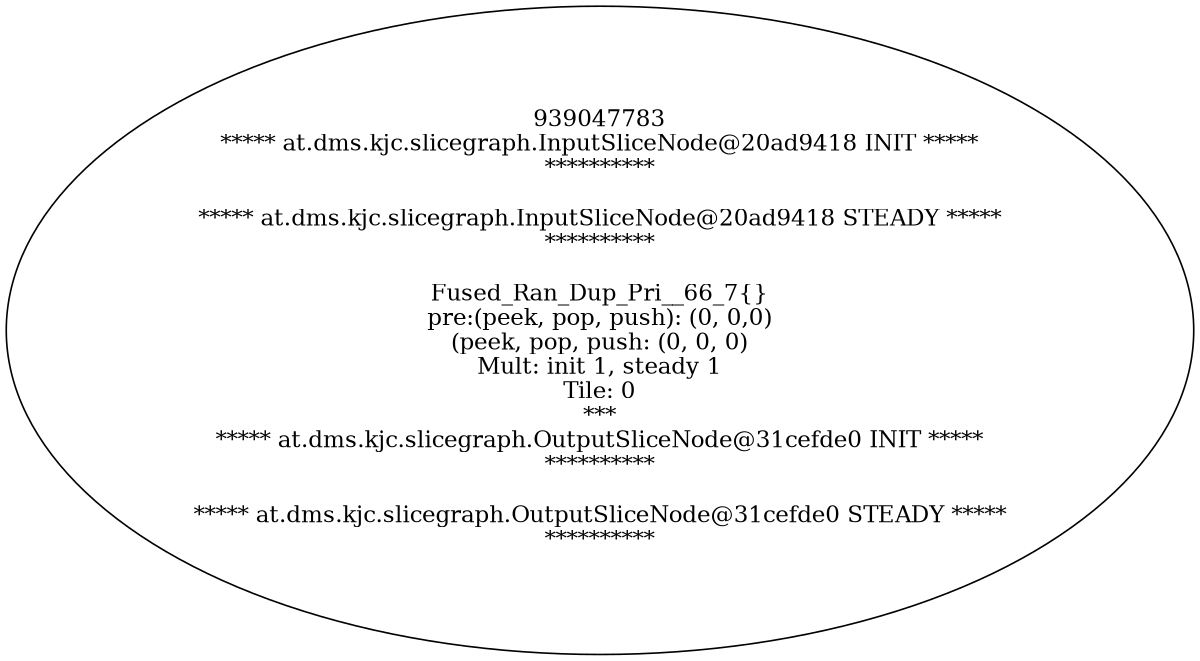digraph Flattend {
size = "8, 10.5";
939047783 [ label="939047783\n***** at.dms.kjc.slicegraph.InputSliceNode@20ad9418 INIT *****\n**********\n\n***** at.dms.kjc.slicegraph.InputSliceNode@20ad9418 STEADY *****\n**********\n\nFused_Ran_Dup_Pri__66_7{}\npre:(peek, pop, push): (0, 0,0)\n(peek, pop, push: (0, 0, 0)\nMult: init 1, steady 1\nTile: 0\n *** \n***** at.dms.kjc.slicegraph.OutputSliceNode@31cefde0 INIT *****\n**********\n\n***** at.dms.kjc.slicegraph.OutputSliceNode@31cefde0 STEADY *****\n**********\n" ];
}
